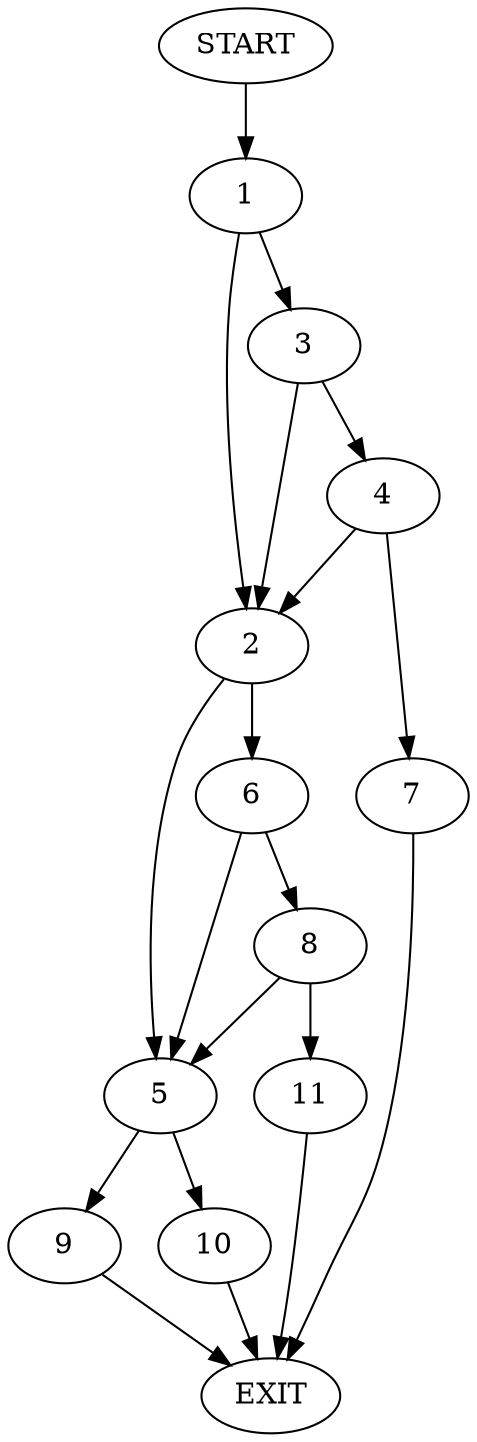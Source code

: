 digraph {
0 [label="START"]
12 [label="EXIT"]
0 -> 1
1 -> 2
1 -> 3
3 -> 4
3 -> 2
2 -> 5
2 -> 6
4 -> 7
4 -> 2
7 -> 12
6 -> 8
6 -> 5
5 -> 9
5 -> 10
8 -> 5
8 -> 11
11 -> 12
9 -> 12
10 -> 12
}
